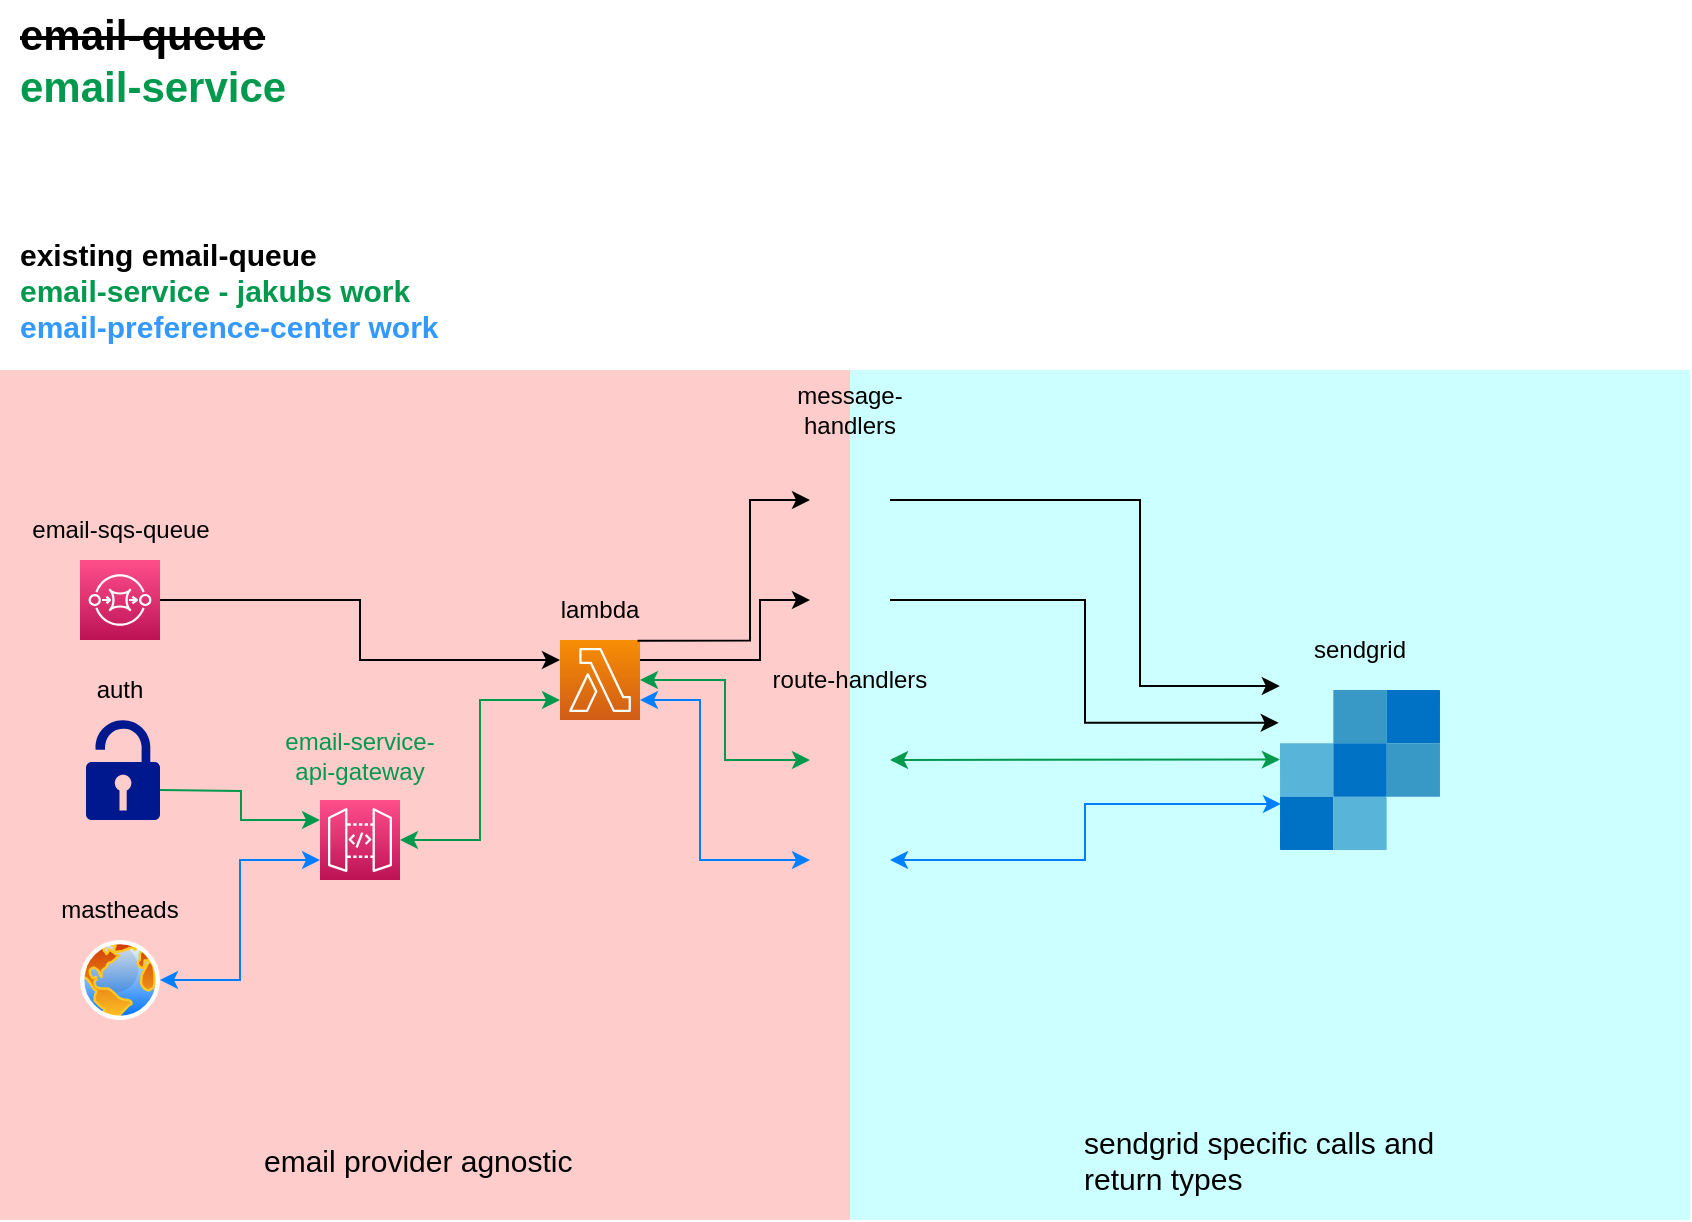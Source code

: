 <mxfile version="19.0.1" type="github">
  <diagram id="DJY0Mr7dxSUuWpH9l4sK" name="Page-1">
    <mxGraphModel dx="2209" dy="764" grid="1" gridSize="10" guides="1" tooltips="1" connect="1" arrows="1" fold="1" page="1" pageScale="1" pageWidth="850" pageHeight="1100" math="0" shadow="0">
      <root>
        <mxCell id="0" />
        <mxCell id="1" parent="0" />
        <mxCell id="3bbdTDh3zmlM17raPETA-42" value="" style="whiteSpace=wrap;html=1;aspect=fixed;shadow=0;sketch=0;fontSize=15;strokeColor=none;strokeWidth=11;fillColor=#CCFFFF;" vertex="1" parent="1">
          <mxGeometry x="420" y="265" width="425" height="425" as="geometry" />
        </mxCell>
        <mxCell id="3bbdTDh3zmlM17raPETA-41" value="" style="whiteSpace=wrap;html=1;aspect=fixed;shadow=0;sketch=0;fontSize=15;strokeColor=none;strokeWidth=11;fillColor=#FFCCCC;" vertex="1" parent="1">
          <mxGeometry y="265" width="425" height="425" as="geometry" />
        </mxCell>
        <mxCell id="3bbdTDh3zmlM17raPETA-1" value="" style="sketch=0;points=[[0,0,0],[0.25,0,0],[0.5,0,0],[0.75,0,0],[1,0,0],[0,1,0],[0.25,1,0],[0.5,1,0],[0.75,1,0],[1,1,0],[0,0.25,0],[0,0.5,0],[0,0.75,0],[1,0.25,0],[1,0.5,0],[1,0.75,0]];outlineConnect=0;fontColor=#232F3E;gradientColor=#FF4F8B;gradientDirection=north;fillColor=#BC1356;strokeColor=#ffffff;dashed=0;verticalLabelPosition=bottom;verticalAlign=top;align=center;html=1;fontSize=12;fontStyle=0;aspect=fixed;shape=mxgraph.aws4.resourceIcon;resIcon=mxgraph.aws4.sqs;" vertex="1" parent="1">
          <mxGeometry x="40" y="360" width="40" height="40" as="geometry" />
        </mxCell>
        <mxCell id="3bbdTDh3zmlM17raPETA-3" value="" style="endArrow=classic;html=1;rounded=0;exitX=1;exitY=0.5;exitDx=0;exitDy=0;exitPerimeter=0;entryX=0;entryY=0.25;entryDx=0;entryDy=0;entryPerimeter=0;edgeStyle=orthogonalEdgeStyle;" edge="1" parent="1" source="3bbdTDh3zmlM17raPETA-1" target="3bbdTDh3zmlM17raPETA-4">
          <mxGeometry width="50" height="50" relative="1" as="geometry">
            <mxPoint x="420" y="490" as="sourcePoint" />
            <mxPoint x="160" y="380" as="targetPoint" />
          </mxGeometry>
        </mxCell>
        <mxCell id="3bbdTDh3zmlM17raPETA-4" value="" style="sketch=0;points=[[0,0,0],[0.25,0,0],[0.5,0,0],[0.75,0,0],[1,0,0],[0,1,0],[0.25,1,0],[0.5,1,0],[0.75,1,0],[1,1,0],[0,0.25,0],[0,0.5,0],[0,0.75,0],[1,0.25,0],[1,0.5,0],[1,0.75,0]];outlineConnect=0;fontColor=#232F3E;gradientColor=#F78E04;gradientDirection=north;fillColor=#D05C17;strokeColor=#ffffff;dashed=0;verticalLabelPosition=bottom;verticalAlign=top;align=center;html=1;fontSize=12;fontStyle=0;aspect=fixed;shape=mxgraph.aws4.resourceIcon;resIcon=mxgraph.aws4.lambda;" vertex="1" parent="1">
          <mxGeometry x="280" y="400" width="40" height="40" as="geometry" />
        </mxCell>
        <mxCell id="3bbdTDh3zmlM17raPETA-5" value="email-sqs-queue" style="text;html=1;strokeColor=none;fillColor=none;align=center;verticalAlign=middle;whiteSpace=wrap;rounded=0;" vertex="1" parent="1">
          <mxGeometry x="7.5" y="330" width="105" height="30" as="geometry" />
        </mxCell>
        <mxCell id="3bbdTDh3zmlM17raPETA-6" value="&lt;strike style=&quot;font-size: 21px;&quot;&gt;email-queue&lt;/strike&gt;&lt;br style=&quot;font-size: 21px;&quot;&gt;&lt;font color=&quot;#00994d&quot; style=&quot;font-size: 21px;&quot;&gt;email-service&lt;/font&gt;" style="text;html=1;strokeColor=none;fillColor=none;align=left;verticalAlign=middle;whiteSpace=wrap;rounded=0;fontSize=21;fontStyle=1" vertex="1" parent="1">
          <mxGeometry x="7.5" y="80" width="163.5" height="60" as="geometry" />
        </mxCell>
        <mxCell id="3bbdTDh3zmlM17raPETA-7" value="" style="sketch=0;points=[[0,0,0],[0.25,0,0],[0.5,0,0],[0.75,0,0],[1,0,0],[0,1,0],[0.25,1,0],[0.5,1,0],[0.75,1,0],[1,1,0],[0,0.25,0],[0,0.5,0],[0,0.75,0],[1,0.25,0],[1,0.5,0],[1,0.75,0]];outlineConnect=0;fontColor=#232F3E;gradientColor=#FF4F8B;gradientDirection=north;fillColor=#BC1356;strokeColor=#ffffff;verticalLabelPosition=bottom;verticalAlign=top;align=center;html=1;fontSize=12;fontStyle=0;aspect=fixed;shape=mxgraph.aws4.resourceIcon;resIcon=mxgraph.aws4.api_gateway;strokeWidth=11;shadow=0;" vertex="1" parent="1">
          <mxGeometry x="160" y="480" width="40" height="40" as="geometry" />
        </mxCell>
        <mxCell id="3bbdTDh3zmlM17raPETA-8" value="" style="sketch=0;aspect=fixed;pointerEvents=1;shadow=0;dashed=0;html=1;strokeColor=none;labelPosition=center;verticalLabelPosition=bottom;verticalAlign=top;align=center;fillColor=#00188D;shape=mxgraph.mscae.enterprise.lock_unlocked;fontColor=#00994D;" vertex="1" parent="1">
          <mxGeometry x="43" y="440" width="37" height="50" as="geometry" />
        </mxCell>
        <mxCell id="3bbdTDh3zmlM17raPETA-9" value="auth" style="text;html=1;strokeColor=none;fillColor=none;align=center;verticalAlign=middle;whiteSpace=wrap;rounded=0;" vertex="1" parent="1">
          <mxGeometry x="15" y="410" width="90" height="30" as="geometry" />
        </mxCell>
        <mxCell id="3bbdTDh3zmlM17raPETA-10" value="&lt;font color=&quot;#00994d&quot;&gt;email-service-api-gateway&lt;/font&gt;" style="text;html=1;strokeColor=none;fillColor=none;align=center;verticalAlign=middle;whiteSpace=wrap;rounded=0;" vertex="1" parent="1">
          <mxGeometry x="135" y="440" width="90" height="35" as="geometry" />
        </mxCell>
        <mxCell id="3bbdTDh3zmlM17raPETA-11" value="" style="aspect=fixed;perimeter=ellipsePerimeter;html=1;align=center;shadow=0;dashed=0;spacingTop=3;image;image=img/lib/active_directory/internet_globe.svg;sketch=0;fontColor=#00994D;strokeColor=#009900;strokeWidth=11;" vertex="1" parent="1">
          <mxGeometry x="40" y="550" width="40" height="40" as="geometry" />
        </mxCell>
        <mxCell id="3bbdTDh3zmlM17raPETA-12" value="mastheads" style="text;html=1;strokeColor=none;fillColor=none;align=center;verticalAlign=middle;whiteSpace=wrap;rounded=0;" vertex="1" parent="1">
          <mxGeometry x="15" y="520" width="90" height="30" as="geometry" />
        </mxCell>
        <mxCell id="3bbdTDh3zmlM17raPETA-14" value="" style="endArrow=classic;html=1;rounded=0;fontColor=#00994D;entryX=0;entryY=0.25;entryDx=0;entryDy=0;entryPerimeter=0;edgeStyle=orthogonalEdgeStyle;strokeColor=#00994D;" edge="1" parent="1" target="3bbdTDh3zmlM17raPETA-7">
          <mxGeometry width="50" height="50" relative="1" as="geometry">
            <mxPoint x="80" y="475" as="sourcePoint" />
            <mxPoint x="130" y="425" as="targetPoint" />
          </mxGeometry>
        </mxCell>
        <mxCell id="3bbdTDh3zmlM17raPETA-16" value="" style="endArrow=classic;startArrow=classic;html=1;rounded=0;fontColor=#00994D;strokeColor=#007FFF;exitX=1;exitY=0.5;exitDx=0;exitDy=0;entryX=0;entryY=0.75;entryDx=0;entryDy=0;entryPerimeter=0;edgeStyle=orthogonalEdgeStyle;" edge="1" parent="1" source="3bbdTDh3zmlM17raPETA-11" target="3bbdTDh3zmlM17raPETA-7">
          <mxGeometry width="50" height="50" relative="1" as="geometry">
            <mxPoint x="400" y="480" as="sourcePoint" />
            <mxPoint x="450" y="430" as="targetPoint" />
          </mxGeometry>
        </mxCell>
        <mxCell id="3bbdTDh3zmlM17raPETA-17" value="" style="endArrow=classic;startArrow=classic;html=1;rounded=0;fontColor=#00994D;strokeColor=#00994D;exitX=1;exitY=0.5;exitDx=0;exitDy=0;exitPerimeter=0;entryX=0;entryY=0.75;entryDx=0;entryDy=0;entryPerimeter=0;edgeStyle=orthogonalEdgeStyle;" edge="1" parent="1" source="3bbdTDh3zmlM17raPETA-7" target="3bbdTDh3zmlM17raPETA-4">
          <mxGeometry width="50" height="50" relative="1" as="geometry">
            <mxPoint x="400" y="480" as="sourcePoint" />
            <mxPoint x="450" y="430" as="targetPoint" />
          </mxGeometry>
        </mxCell>
        <mxCell id="3bbdTDh3zmlM17raPETA-18" value="" style="shape=image;html=1;verticalAlign=top;verticalLabelPosition=bottom;labelBackgroundColor=#ffffff;imageAspect=0;aspect=fixed;image=https://cdn1.iconfinder.com/data/icons/ionicons-fill-vol-2/512/logo-javascript-128.png;shadow=0;sketch=0;fontSize=21;fontColor=#00994D;strokeColor=#009900;strokeWidth=11;" vertex="1" parent="1">
          <mxGeometry x="405" y="310" width="40" height="40" as="geometry" />
        </mxCell>
        <mxCell id="3bbdTDh3zmlM17raPETA-19" value="lambda" style="text;html=1;strokeColor=none;fillColor=none;align=center;verticalAlign=middle;whiteSpace=wrap;rounded=0;" vertex="1" parent="1">
          <mxGeometry x="255" y="370" width="90" height="30" as="geometry" />
        </mxCell>
        <mxCell id="3bbdTDh3zmlM17raPETA-20" value="" style="shape=image;html=1;verticalAlign=top;verticalLabelPosition=bottom;labelBackgroundColor=#ffffff;imageAspect=0;aspect=fixed;image=https://cdn1.iconfinder.com/data/icons/ionicons-fill-vol-2/512/logo-javascript-128.png;shadow=0;sketch=0;fontSize=21;fontColor=#00994D;strokeColor=#009900;strokeWidth=11;" vertex="1" parent="1">
          <mxGeometry x="405" y="360" width="40" height="40" as="geometry" />
        </mxCell>
        <mxCell id="3bbdTDh3zmlM17raPETA-21" value="" style="shape=image;html=1;verticalAlign=top;verticalLabelPosition=bottom;labelBackgroundColor=#ffffff;imageAspect=0;aspect=fixed;image=https://cdn1.iconfinder.com/data/icons/ionicons-fill-vol-2/512/logo-javascript-128.png;shadow=0;sketch=0;fontSize=21;fontColor=#00994D;strokeColor=#009900;strokeWidth=11;" vertex="1" parent="1">
          <mxGeometry x="405" y="440" width="40" height="40" as="geometry" />
        </mxCell>
        <mxCell id="3bbdTDh3zmlM17raPETA-22" value="" style="shape=image;html=1;verticalAlign=top;verticalLabelPosition=bottom;labelBackgroundColor=#ffffff;imageAspect=0;aspect=fixed;image=https://cdn1.iconfinder.com/data/icons/ionicons-fill-vol-2/512/logo-javascript-128.png;shadow=0;sketch=0;fontSize=21;fontColor=#00994D;strokeColor=#009900;strokeWidth=11;" vertex="1" parent="1">
          <mxGeometry x="405" y="490" width="40" height="40" as="geometry" />
        </mxCell>
        <mxCell id="3bbdTDh3zmlM17raPETA-25" value="" style="sketch=0;aspect=fixed;html=1;points=[];align=center;image;fontSize=12;image=img/lib/mscae/SendGrid_Accounts.svg;shadow=0;fontColor=#00994D;strokeColor=#009900;strokeWidth=11;" vertex="1" parent="1">
          <mxGeometry x="640" y="425" width="80" height="80" as="geometry" />
        </mxCell>
        <mxCell id="3bbdTDh3zmlM17raPETA-26" value="sendgrid" style="text;html=1;strokeColor=none;fillColor=none;align=center;verticalAlign=middle;whiteSpace=wrap;rounded=0;" vertex="1" parent="1">
          <mxGeometry x="630" y="390" width="100" height="30" as="geometry" />
        </mxCell>
        <mxCell id="3bbdTDh3zmlM17raPETA-27" value="message-handlers" style="text;html=1;strokeColor=none;fillColor=none;align=center;verticalAlign=middle;whiteSpace=wrap;rounded=0;" vertex="1" parent="1">
          <mxGeometry x="380" y="270" width="90" height="30" as="geometry" />
        </mxCell>
        <mxCell id="3bbdTDh3zmlM17raPETA-28" value="route-handlers" style="text;html=1;strokeColor=none;fillColor=none;align=center;verticalAlign=middle;whiteSpace=wrap;rounded=0;" vertex="1" parent="1">
          <mxGeometry x="380" y="405" width="90" height="30" as="geometry" />
        </mxCell>
        <mxCell id="3bbdTDh3zmlM17raPETA-29" value="" style="endArrow=classic;html=1;rounded=0;fontSize=21;fontColor=#00994D;strokeColor=#000000;exitX=0.709;exitY=1.011;exitDx=0;exitDy=0;exitPerimeter=0;entryX=0;entryY=0.5;entryDx=0;entryDy=0;edgeStyle=orthogonalEdgeStyle;" edge="1" parent="1" source="3bbdTDh3zmlM17raPETA-19" target="3bbdTDh3zmlM17raPETA-18">
          <mxGeometry width="50" height="50" relative="1" as="geometry">
            <mxPoint x="580" y="380" as="sourcePoint" />
            <mxPoint x="630" y="330" as="targetPoint" />
            <Array as="points">
              <mxPoint x="375" y="400" />
              <mxPoint x="375" y="330" />
            </Array>
          </mxGeometry>
        </mxCell>
        <mxCell id="3bbdTDh3zmlM17raPETA-31" value="" style="endArrow=classic;html=1;rounded=0;fontSize=21;fontColor=#00994D;strokeColor=#000000;exitX=1;exitY=0.25;exitDx=0;exitDy=0;exitPerimeter=0;entryX=0;entryY=0.5;entryDx=0;entryDy=0;edgeStyle=orthogonalEdgeStyle;" edge="1" parent="1" source="3bbdTDh3zmlM17raPETA-4" target="3bbdTDh3zmlM17raPETA-20">
          <mxGeometry width="50" height="50" relative="1" as="geometry">
            <mxPoint x="580" y="390" as="sourcePoint" />
            <mxPoint x="630" y="340" as="targetPoint" />
            <Array as="points">
              <mxPoint x="380" y="410" />
              <mxPoint x="380" y="380" />
            </Array>
          </mxGeometry>
        </mxCell>
        <mxCell id="3bbdTDh3zmlM17raPETA-32" value="" style="endArrow=classic;startArrow=classic;html=1;rounded=0;fontSize=21;fontColor=#00994D;strokeColor=#00994D;exitX=1;exitY=0.5;exitDx=0;exitDy=0;exitPerimeter=0;entryX=0;entryY=0.5;entryDx=0;entryDy=0;edgeStyle=orthogonalEdgeStyle;" edge="1" parent="1" source="3bbdTDh3zmlM17raPETA-4" target="3bbdTDh3zmlM17raPETA-21">
          <mxGeometry width="50" height="50" relative="1" as="geometry">
            <mxPoint x="580" y="390" as="sourcePoint" />
            <mxPoint x="630" y="340" as="targetPoint" />
          </mxGeometry>
        </mxCell>
        <mxCell id="3bbdTDh3zmlM17raPETA-33" value="" style="endArrow=classic;startArrow=classic;html=1;rounded=0;fontSize=21;fontColor=#00994D;strokeColor=#007FFF;exitX=1;exitY=0.75;exitDx=0;exitDy=0;exitPerimeter=0;entryX=0;entryY=0.5;entryDx=0;entryDy=0;edgeStyle=orthogonalEdgeStyle;" edge="1" parent="1" source="3bbdTDh3zmlM17raPETA-4" target="3bbdTDh3zmlM17raPETA-22">
          <mxGeometry width="50" height="50" relative="1" as="geometry">
            <mxPoint x="580" y="390" as="sourcePoint" />
            <mxPoint x="630" y="340" as="targetPoint" />
            <Array as="points">
              <mxPoint x="350" y="430" />
              <mxPoint x="350" y="510" />
            </Array>
          </mxGeometry>
        </mxCell>
        <mxCell id="3bbdTDh3zmlM17raPETA-34" value="" style="endArrow=classic;startArrow=classic;html=1;rounded=0;fontSize=21;fontColor=#00994D;strokeColor=#00994D;entryX=-0.001;entryY=0.435;entryDx=0;entryDy=0;entryPerimeter=0;" edge="1" parent="1" source="3bbdTDh3zmlM17raPETA-21" target="3bbdTDh3zmlM17raPETA-25">
          <mxGeometry width="50" height="50" relative="1" as="geometry">
            <mxPoint x="580" y="390" as="sourcePoint" />
            <mxPoint x="630" y="340" as="targetPoint" />
          </mxGeometry>
        </mxCell>
        <mxCell id="3bbdTDh3zmlM17raPETA-35" value="" style="endArrow=classic;startArrow=classic;html=1;rounded=0;fontSize=21;fontColor=#00994D;strokeColor=#007FFF;exitX=1;exitY=0.5;exitDx=0;exitDy=0;entryX=0.006;entryY=0.712;entryDx=0;entryDy=0;entryPerimeter=0;edgeStyle=orthogonalEdgeStyle;" edge="1" parent="1" source="3bbdTDh3zmlM17raPETA-22" target="3bbdTDh3zmlM17raPETA-25">
          <mxGeometry width="50" height="50" relative="1" as="geometry">
            <mxPoint x="580" y="390" as="sourcePoint" />
            <mxPoint x="630" y="340" as="targetPoint" />
          </mxGeometry>
        </mxCell>
        <mxCell id="3bbdTDh3zmlM17raPETA-38" value="&lt;font style=&quot;font-size: 15px;&quot;&gt;existing email-queue&lt;br&gt;&lt;/font&gt;&lt;font style=&quot;font-size: 15px;&quot;&gt;&lt;font color=&quot;#00994d&quot;&gt;email-service - jakubs work&lt;/font&gt;&lt;br&gt;&lt;font color=&quot;#3399ff&quot;&gt;email-preference-center work&lt;/font&gt;&lt;br&gt;&lt;/font&gt;" style="text;html=1;strokeColor=none;fillColor=none;align=left;verticalAlign=middle;whiteSpace=wrap;rounded=0;fontSize=15;fontStyle=1" vertex="1" parent="1">
          <mxGeometry x="7.5" y="180" width="280" height="90" as="geometry" />
        </mxCell>
        <mxCell id="3bbdTDh3zmlM17raPETA-39" value="" style="endArrow=classic;html=1;rounded=0;fontSize=15;fontColor=#00994D;strokeColor=#000000;exitX=1;exitY=0.5;exitDx=0;exitDy=0;edgeStyle=orthogonalEdgeStyle;entryX=-0.008;entryY=0.205;entryDx=0;entryDy=0;entryPerimeter=0;" edge="1" parent="1" source="3bbdTDh3zmlM17raPETA-20" target="3bbdTDh3zmlM17raPETA-25">
          <mxGeometry width="50" height="50" relative="1" as="geometry">
            <mxPoint x="610" y="400" as="sourcePoint" />
            <mxPoint x="660" y="350" as="targetPoint" />
          </mxGeometry>
        </mxCell>
        <mxCell id="3bbdTDh3zmlM17raPETA-40" value="" style="endArrow=classic;html=1;rounded=0;fontSize=15;fontColor=#00994D;strokeColor=#000000;exitX=1;exitY=0.5;exitDx=0;exitDy=0;entryX=-0.001;entryY=-0.025;entryDx=0;entryDy=0;entryPerimeter=0;edgeStyle=orthogonalEdgeStyle;" edge="1" parent="1" source="3bbdTDh3zmlM17raPETA-18" target="3bbdTDh3zmlM17raPETA-25">
          <mxGeometry width="50" height="50" relative="1" as="geometry">
            <mxPoint x="610" y="400" as="sourcePoint" />
            <mxPoint x="660" y="350" as="targetPoint" />
            <Array as="points">
              <mxPoint x="570" y="330" />
              <mxPoint x="570" y="423" />
            </Array>
          </mxGeometry>
        </mxCell>
        <mxCell id="3bbdTDh3zmlM17raPETA-43" value="&lt;font style=&quot;font-size: 15px;&quot;&gt;&lt;span style=&quot;font-weight: normal;&quot;&gt;email provider agnostic&lt;/span&gt;&lt;br&gt;&lt;/font&gt;" style="text;html=1;strokeColor=none;fillColor=none;align=left;verticalAlign=middle;whiteSpace=wrap;rounded=0;fontSize=15;fontStyle=1" vertex="1" parent="1">
          <mxGeometry x="130" y="630" width="190" height="60" as="geometry" />
        </mxCell>
        <mxCell id="3bbdTDh3zmlM17raPETA-44" value="&lt;font style=&quot;font-size: 15px;&quot;&gt;&lt;span style=&quot;font-weight: normal;&quot;&gt;sendgrid specific calls and return types&lt;/span&gt;&lt;br&gt;&lt;/font&gt;" style="text;html=1;strokeColor=none;fillColor=none;align=left;verticalAlign=middle;whiteSpace=wrap;rounded=0;fontSize=15;fontStyle=1" vertex="1" parent="1">
          <mxGeometry x="540" y="630" width="190" height="60" as="geometry" />
        </mxCell>
      </root>
    </mxGraphModel>
  </diagram>
</mxfile>
